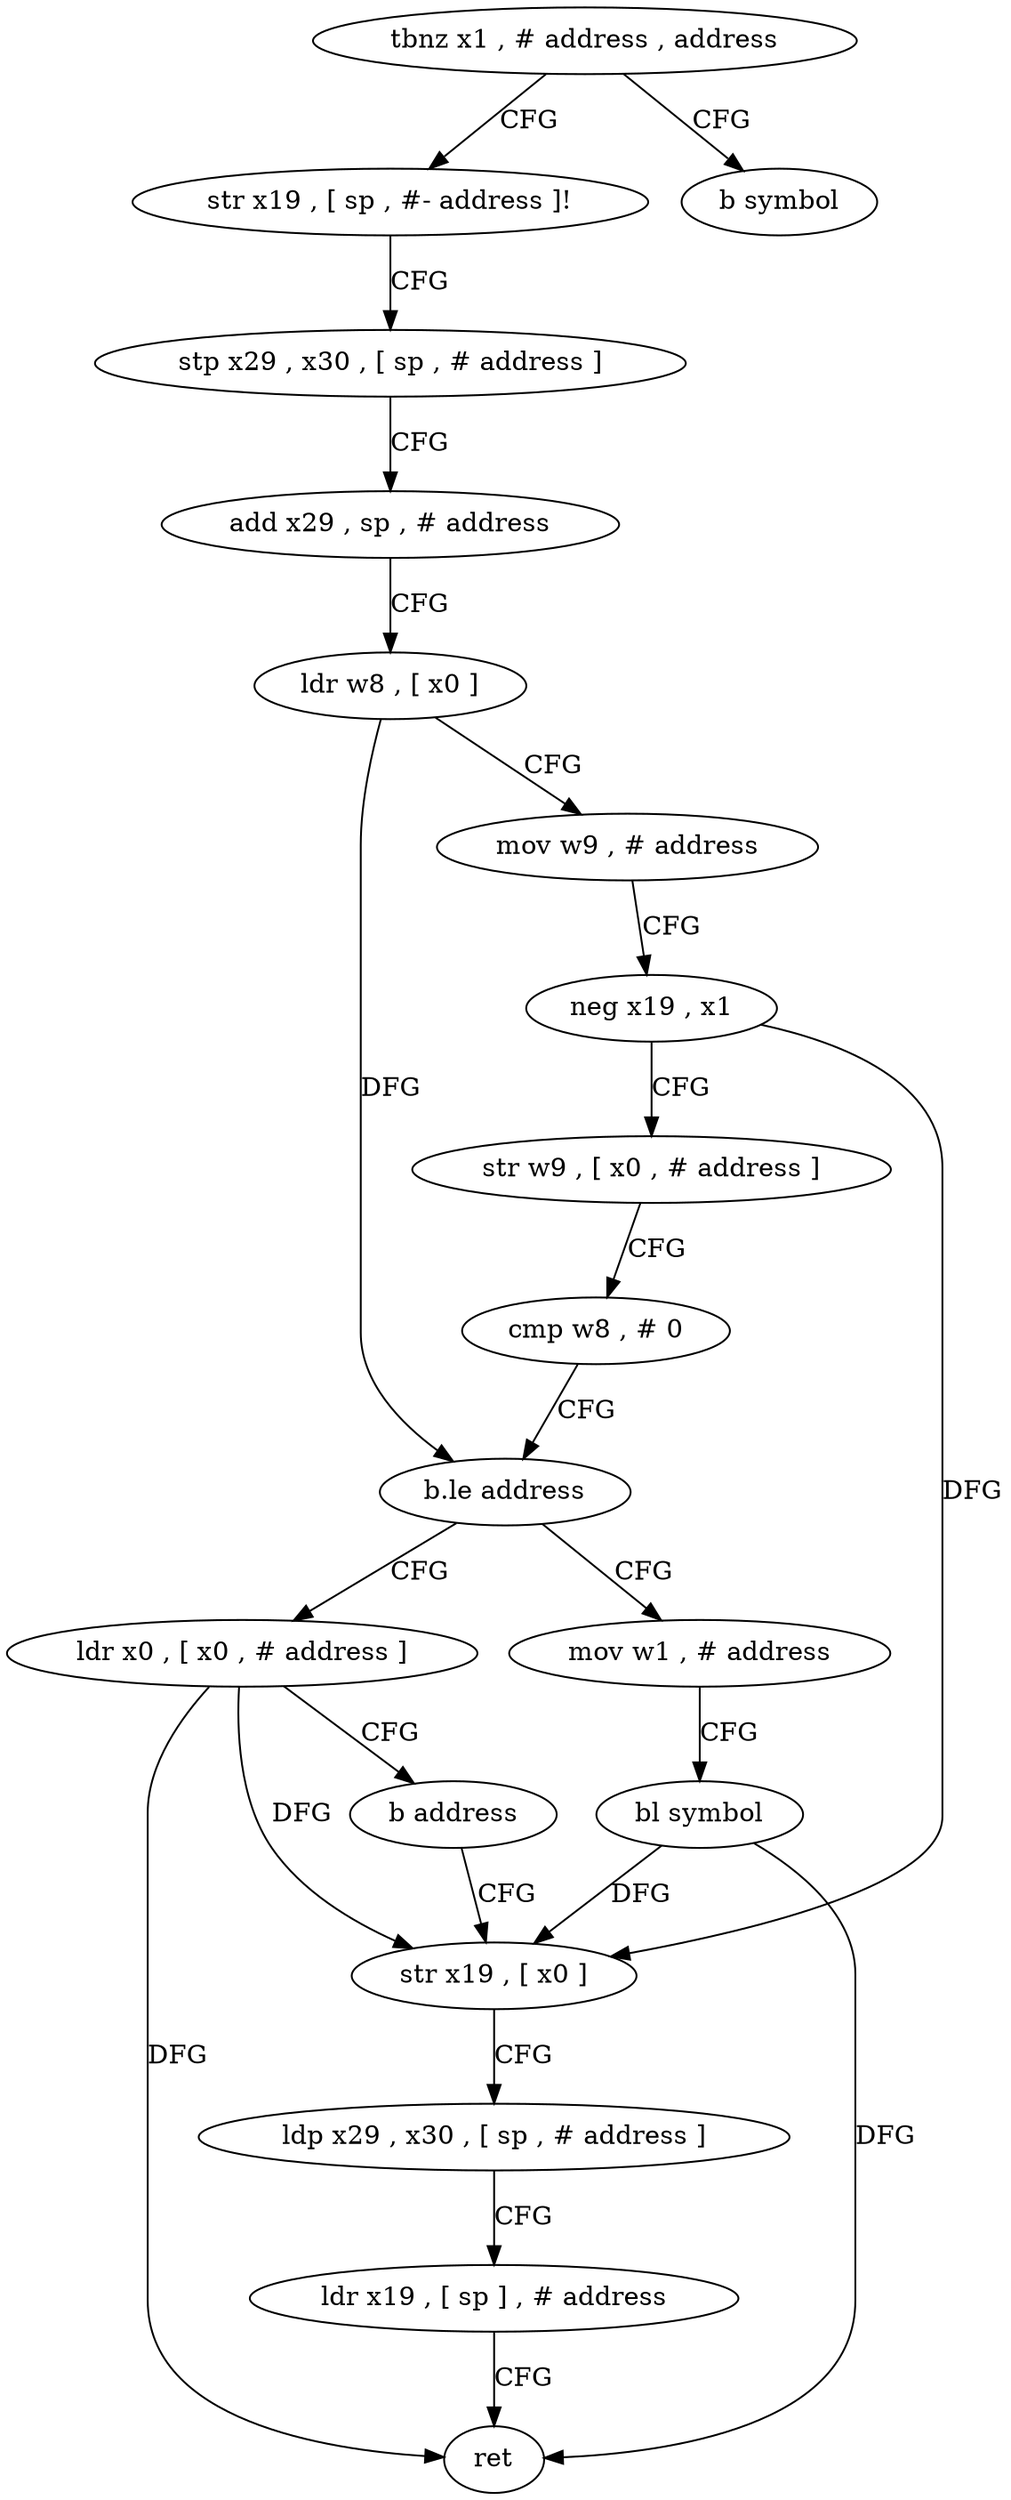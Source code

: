 digraph "func" {
"4221592" [label = "tbnz x1 , # address , address" ]
"4221600" [label = "str x19 , [ sp , #- address ]!" ]
"4221596" [label = "b symbol" ]
"4221604" [label = "stp x29 , x30 , [ sp , # address ]" ]
"4221608" [label = "add x29 , sp , # address" ]
"4221612" [label = "ldr w8 , [ x0 ]" ]
"4221616" [label = "mov w9 , # address" ]
"4221620" [label = "neg x19 , x1" ]
"4221624" [label = "str w9 , [ x0 , # address ]" ]
"4221628" [label = "cmp w8 , # 0" ]
"4221632" [label = "b.le address" ]
"4221644" [label = "mov w1 , # address" ]
"4221636" [label = "ldr x0 , [ x0 , # address ]" ]
"4221648" [label = "bl symbol" ]
"4221652" [label = "str x19 , [ x0 ]" ]
"4221640" [label = "b address" ]
"4221656" [label = "ldp x29 , x30 , [ sp , # address ]" ]
"4221660" [label = "ldr x19 , [ sp ] , # address" ]
"4221664" [label = "ret" ]
"4221592" -> "4221600" [ label = "CFG" ]
"4221592" -> "4221596" [ label = "CFG" ]
"4221600" -> "4221604" [ label = "CFG" ]
"4221604" -> "4221608" [ label = "CFG" ]
"4221608" -> "4221612" [ label = "CFG" ]
"4221612" -> "4221616" [ label = "CFG" ]
"4221612" -> "4221632" [ label = "DFG" ]
"4221616" -> "4221620" [ label = "CFG" ]
"4221620" -> "4221624" [ label = "CFG" ]
"4221620" -> "4221652" [ label = "DFG" ]
"4221624" -> "4221628" [ label = "CFG" ]
"4221628" -> "4221632" [ label = "CFG" ]
"4221632" -> "4221644" [ label = "CFG" ]
"4221632" -> "4221636" [ label = "CFG" ]
"4221644" -> "4221648" [ label = "CFG" ]
"4221636" -> "4221640" [ label = "CFG" ]
"4221636" -> "4221652" [ label = "DFG" ]
"4221636" -> "4221664" [ label = "DFG" ]
"4221648" -> "4221652" [ label = "DFG" ]
"4221648" -> "4221664" [ label = "DFG" ]
"4221652" -> "4221656" [ label = "CFG" ]
"4221640" -> "4221652" [ label = "CFG" ]
"4221656" -> "4221660" [ label = "CFG" ]
"4221660" -> "4221664" [ label = "CFG" ]
}
